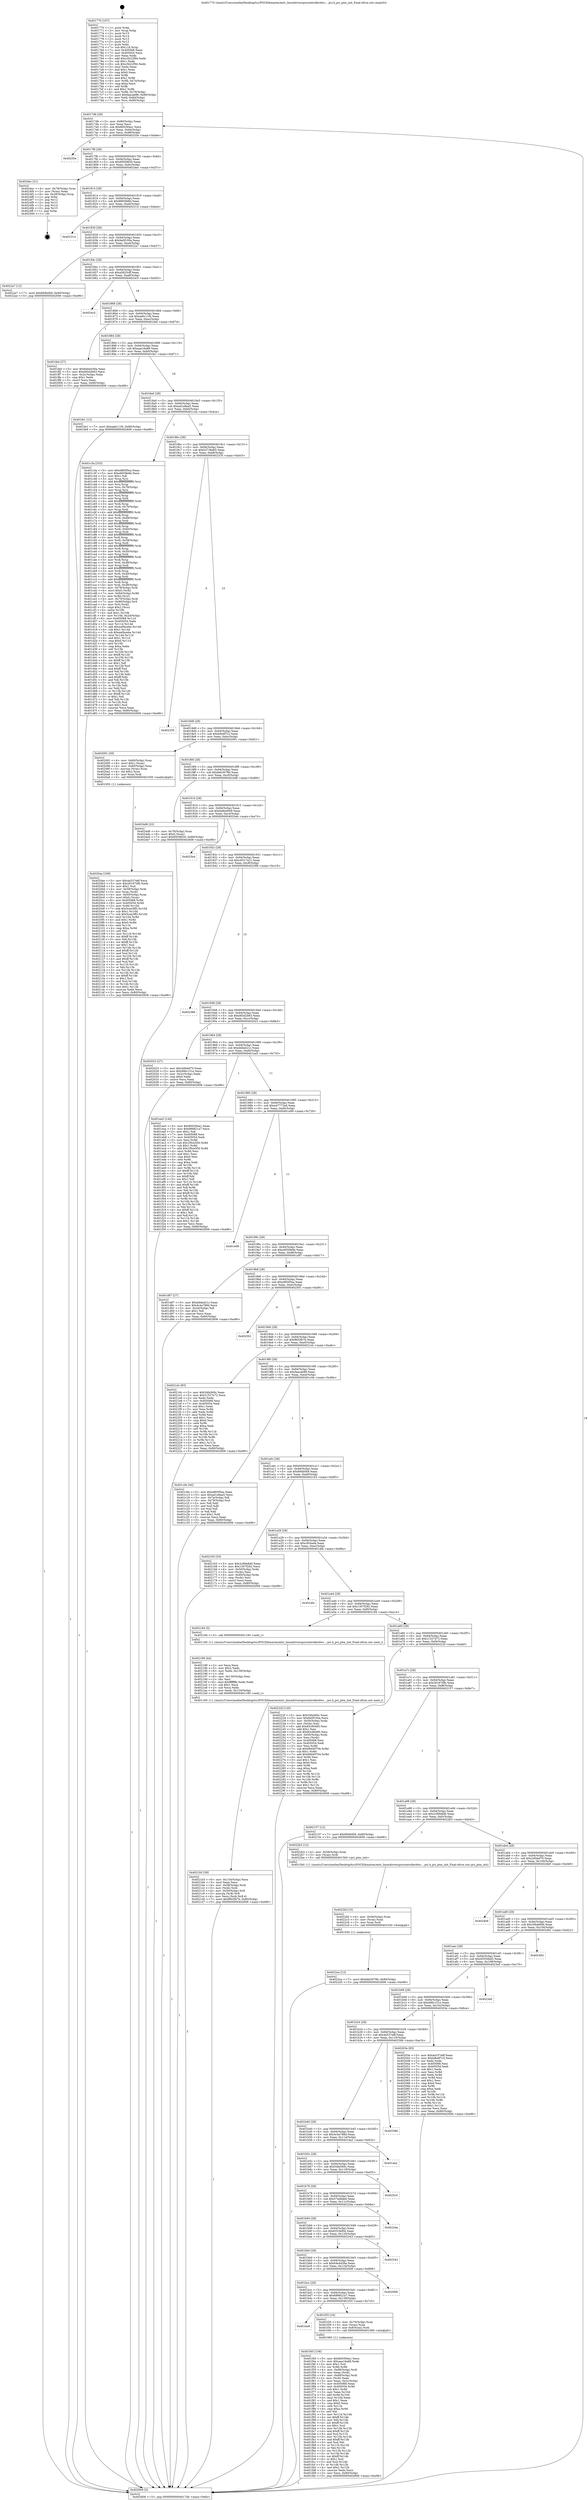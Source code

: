 digraph "0x401770" {
  label = "0x401770 (/mnt/c/Users/mathe/Desktop/tcc/POCII/binaries/extr_linuxdriverspcicontrollerdwc....pci.h_pci_ptm_init_Final-ollvm.out::main(0))"
  labelloc = "t"
  node[shape=record]

  Entry [label="",width=0.3,height=0.3,shape=circle,fillcolor=black,style=filled]
  "0x4017db" [label="{
     0x4017db [29]\l
     | [instrs]\l
     &nbsp;&nbsp;0x4017db \<+3\>: mov -0x80(%rbp),%eax\l
     &nbsp;&nbsp;0x4017de \<+2\>: mov %eax,%ecx\l
     &nbsp;&nbsp;0x4017e0 \<+6\>: sub $0x800394a1,%ecx\l
     &nbsp;&nbsp;0x4017e6 \<+6\>: mov %eax,-0x94(%rbp)\l
     &nbsp;&nbsp;0x4017ec \<+6\>: mov %ecx,-0x98(%rbp)\l
     &nbsp;&nbsp;0x4017f2 \<+6\>: je 000000000040255e \<main+0xdee\>\l
  }"]
  "0x40255e" [label="{
     0x40255e\l
  }", style=dashed]
  "0x4017f8" [label="{
     0x4017f8 [28]\l
     | [instrs]\l
     &nbsp;&nbsp;0x4017f8 \<+5\>: jmp 00000000004017fd \<main+0x8d\>\l
     &nbsp;&nbsp;0x4017fd \<+6\>: mov -0x94(%rbp),%eax\l
     &nbsp;&nbsp;0x401803 \<+5\>: sub $0x85f38630,%eax\l
     &nbsp;&nbsp;0x401808 \<+6\>: mov %eax,-0x9c(%rbp)\l
     &nbsp;&nbsp;0x40180e \<+6\>: je 00000000004024ec \<main+0xd7c\>\l
  }"]
  Exit [label="",width=0.3,height=0.3,shape=circle,fillcolor=black,style=filled,peripheries=2]
  "0x4024ec" [label="{
     0x4024ec [21]\l
     | [instrs]\l
     &nbsp;&nbsp;0x4024ec \<+4\>: mov -0x78(%rbp),%rax\l
     &nbsp;&nbsp;0x4024f0 \<+2\>: mov (%rax),%eax\l
     &nbsp;&nbsp;0x4024f2 \<+4\>: lea -0x28(%rbp),%rsp\l
     &nbsp;&nbsp;0x4024f6 \<+1\>: pop %rbx\l
     &nbsp;&nbsp;0x4024f7 \<+2\>: pop %r12\l
     &nbsp;&nbsp;0x4024f9 \<+2\>: pop %r13\l
     &nbsp;&nbsp;0x4024fb \<+2\>: pop %r14\l
     &nbsp;&nbsp;0x4024fd \<+2\>: pop %r15\l
     &nbsp;&nbsp;0x4024ff \<+1\>: pop %rbp\l
     &nbsp;&nbsp;0x402500 \<+1\>: ret\l
  }"]
  "0x401814" [label="{
     0x401814 [28]\l
     | [instrs]\l
     &nbsp;&nbsp;0x401814 \<+5\>: jmp 0000000000401819 \<main+0xa9\>\l
     &nbsp;&nbsp;0x401819 \<+6\>: mov -0x94(%rbp),%eax\l
     &nbsp;&nbsp;0x40181f \<+5\>: sub $0x8865fd8d,%eax\l
     &nbsp;&nbsp;0x401824 \<+6\>: mov %eax,-0xa0(%rbp)\l
     &nbsp;&nbsp;0x40182a \<+6\>: je 0000000000402314 \<main+0xba4\>\l
  }"]
  "0x4022ce" [label="{
     0x4022ce [12]\l
     | [instrs]\l
     &nbsp;&nbsp;0x4022ce \<+7\>: movl $0xbbb3078b,-0x80(%rbp)\l
     &nbsp;&nbsp;0x4022d5 \<+5\>: jmp 0000000000402606 \<main+0xe96\>\l
  }"]
  "0x402314" [label="{
     0x402314\l
  }", style=dashed]
  "0x401830" [label="{
     0x401830 [28]\l
     | [instrs]\l
     &nbsp;&nbsp;0x401830 \<+5\>: jmp 0000000000401835 \<main+0xc5\>\l
     &nbsp;&nbsp;0x401835 \<+6\>: mov -0x94(%rbp),%eax\l
     &nbsp;&nbsp;0x40183b \<+5\>: sub $0x9a0f100a,%eax\l
     &nbsp;&nbsp;0x401840 \<+6\>: mov %eax,-0xa4(%rbp)\l
     &nbsp;&nbsp;0x401846 \<+6\>: je 00000000004022a7 \<main+0xb37\>\l
  }"]
  "0x4022bf" [label="{
     0x4022bf [15]\l
     | [instrs]\l
     &nbsp;&nbsp;0x4022bf \<+4\>: mov -0x58(%rbp),%rax\l
     &nbsp;&nbsp;0x4022c3 \<+3\>: mov (%rax),%rax\l
     &nbsp;&nbsp;0x4022c6 \<+3\>: mov %rax,%rdi\l
     &nbsp;&nbsp;0x4022c9 \<+5\>: call 0000000000401030 \<free@plt\>\l
     | [calls]\l
     &nbsp;&nbsp;0x401030 \{1\} (unknown)\l
  }"]
  "0x4022a7" [label="{
     0x4022a7 [12]\l
     | [instrs]\l
     &nbsp;&nbsp;0x4022a7 \<+7\>: movl $0x894b0b9,-0x80(%rbp)\l
     &nbsp;&nbsp;0x4022ae \<+5\>: jmp 0000000000402606 \<main+0xe96\>\l
  }"]
  "0x40184c" [label="{
     0x40184c [28]\l
     | [instrs]\l
     &nbsp;&nbsp;0x40184c \<+5\>: jmp 0000000000401851 \<main+0xe1\>\l
     &nbsp;&nbsp;0x401851 \<+6\>: mov -0x94(%rbp),%eax\l
     &nbsp;&nbsp;0x401857 \<+5\>: sub $0xa5825cff,%eax\l
     &nbsp;&nbsp;0x40185c \<+6\>: mov %eax,-0xa8(%rbp)\l
     &nbsp;&nbsp;0x401862 \<+6\>: je 00000000004024c5 \<main+0xd55\>\l
  }"]
  "0x4021b5" [label="{
     0x4021b5 [39]\l
     | [instrs]\l
     &nbsp;&nbsp;0x4021b5 \<+6\>: mov -0x134(%rbp),%ecx\l
     &nbsp;&nbsp;0x4021bb \<+3\>: imul %eax,%ecx\l
     &nbsp;&nbsp;0x4021be \<+4\>: mov -0x58(%rbp),%rdi\l
     &nbsp;&nbsp;0x4021c2 \<+3\>: mov (%rdi),%rdi\l
     &nbsp;&nbsp;0x4021c5 \<+4\>: mov -0x50(%rbp),%r8\l
     &nbsp;&nbsp;0x4021c9 \<+3\>: movslq (%r8),%r8\l
     &nbsp;&nbsp;0x4021cc \<+4\>: mov %ecx,(%rdi,%r8,4)\l
     &nbsp;&nbsp;0x4021d0 \<+7\>: movl $0xf802fb7b,-0x80(%rbp)\l
     &nbsp;&nbsp;0x4021d7 \<+5\>: jmp 0000000000402606 \<main+0xe96\>\l
  }"]
  "0x4024c5" [label="{
     0x4024c5\l
  }", style=dashed]
  "0x401868" [label="{
     0x401868 [28]\l
     | [instrs]\l
     &nbsp;&nbsp;0x401868 \<+5\>: jmp 000000000040186d \<main+0xfd\>\l
     &nbsp;&nbsp;0x40186d \<+6\>: mov -0x94(%rbp),%eax\l
     &nbsp;&nbsp;0x401873 \<+5\>: sub $0xaa6c11f4,%eax\l
     &nbsp;&nbsp;0x401878 \<+6\>: mov %eax,-0xac(%rbp)\l
     &nbsp;&nbsp;0x40187e \<+6\>: je 0000000000401fed \<main+0x87d\>\l
  }"]
  "0x402189" [label="{
     0x402189 [44]\l
     | [instrs]\l
     &nbsp;&nbsp;0x402189 \<+2\>: xor %ecx,%ecx\l
     &nbsp;&nbsp;0x40218b \<+5\>: mov $0x2,%edx\l
     &nbsp;&nbsp;0x402190 \<+6\>: mov %edx,-0x130(%rbp)\l
     &nbsp;&nbsp;0x402196 \<+1\>: cltd\l
     &nbsp;&nbsp;0x402197 \<+6\>: mov -0x130(%rbp),%esi\l
     &nbsp;&nbsp;0x40219d \<+2\>: idiv %esi\l
     &nbsp;&nbsp;0x40219f \<+6\>: imul $0xfffffffe,%edx,%edx\l
     &nbsp;&nbsp;0x4021a5 \<+3\>: sub $0x1,%ecx\l
     &nbsp;&nbsp;0x4021a8 \<+2\>: sub %ecx,%edx\l
     &nbsp;&nbsp;0x4021aa \<+6\>: mov %edx,-0x134(%rbp)\l
     &nbsp;&nbsp;0x4021b0 \<+5\>: call 0000000000401160 \<next_i\>\l
     | [calls]\l
     &nbsp;&nbsp;0x401160 \{1\} (/mnt/c/Users/mathe/Desktop/tcc/POCII/binaries/extr_linuxdriverspcicontrollerdwc....pci.h_pci_ptm_init_Final-ollvm.out::next_i)\l
  }"]
  "0x401fed" [label="{
     0x401fed [27]\l
     | [instrs]\l
     &nbsp;&nbsp;0x401fed \<+5\>: mov $0x64e4436a,%eax\l
     &nbsp;&nbsp;0x401ff2 \<+5\>: mov $0xd65d2b63,%ecx\l
     &nbsp;&nbsp;0x401ff7 \<+3\>: mov -0x2c(%rbp),%edx\l
     &nbsp;&nbsp;0x401ffa \<+3\>: cmp $0x1,%edx\l
     &nbsp;&nbsp;0x401ffd \<+3\>: cmovl %ecx,%eax\l
     &nbsp;&nbsp;0x402000 \<+3\>: mov %eax,-0x80(%rbp)\l
     &nbsp;&nbsp;0x402003 \<+5\>: jmp 0000000000402606 \<main+0xe96\>\l
  }"]
  "0x401884" [label="{
     0x401884 [28]\l
     | [instrs]\l
     &nbsp;&nbsp;0x401884 \<+5\>: jmp 0000000000401889 \<main+0x119\>\l
     &nbsp;&nbsp;0x401889 \<+6\>: mov -0x94(%rbp),%eax\l
     &nbsp;&nbsp;0x40188f \<+5\>: sub $0xaaa16a88,%eax\l
     &nbsp;&nbsp;0x401894 \<+6\>: mov %eax,-0xb0(%rbp)\l
     &nbsp;&nbsp;0x40189a \<+6\>: je 0000000000401fe1 \<main+0x871\>\l
  }"]
  "0x4020ae" [label="{
     0x4020ae [169]\l
     | [instrs]\l
     &nbsp;&nbsp;0x4020ae \<+5\>: mov $0x4a537e8f,%ecx\l
     &nbsp;&nbsp;0x4020b3 \<+5\>: mov $0x261870fb,%edx\l
     &nbsp;&nbsp;0x4020b8 \<+3\>: mov $0x1,%sil\l
     &nbsp;&nbsp;0x4020bb \<+4\>: mov -0x58(%rbp),%rdi\l
     &nbsp;&nbsp;0x4020bf \<+3\>: mov %rax,(%rdi)\l
     &nbsp;&nbsp;0x4020c2 \<+4\>: mov -0x50(%rbp),%rax\l
     &nbsp;&nbsp;0x4020c6 \<+6\>: movl $0x0,(%rax)\l
     &nbsp;&nbsp;0x4020cc \<+8\>: mov 0x405068,%r8d\l
     &nbsp;&nbsp;0x4020d4 \<+8\>: mov 0x405054,%r9d\l
     &nbsp;&nbsp;0x4020dc \<+3\>: mov %r8d,%r10d\l
     &nbsp;&nbsp;0x4020df \<+7\>: add $0x5cea3ff3,%r10d\l
     &nbsp;&nbsp;0x4020e6 \<+4\>: sub $0x1,%r10d\l
     &nbsp;&nbsp;0x4020ea \<+7\>: sub $0x5cea3ff3,%r10d\l
     &nbsp;&nbsp;0x4020f1 \<+4\>: imul %r10d,%r8d\l
     &nbsp;&nbsp;0x4020f5 \<+4\>: and $0x1,%r8d\l
     &nbsp;&nbsp;0x4020f9 \<+4\>: cmp $0x0,%r8d\l
     &nbsp;&nbsp;0x4020fd \<+4\>: sete %r11b\l
     &nbsp;&nbsp;0x402101 \<+4\>: cmp $0xa,%r9d\l
     &nbsp;&nbsp;0x402105 \<+3\>: setl %bl\l
     &nbsp;&nbsp;0x402108 \<+3\>: mov %r11b,%r14b\l
     &nbsp;&nbsp;0x40210b \<+4\>: xor $0xff,%r14b\l
     &nbsp;&nbsp;0x40210f \<+3\>: mov %bl,%r15b\l
     &nbsp;&nbsp;0x402112 \<+4\>: xor $0xff,%r15b\l
     &nbsp;&nbsp;0x402116 \<+4\>: xor $0x1,%sil\l
     &nbsp;&nbsp;0x40211a \<+3\>: mov %r14b,%r12b\l
     &nbsp;&nbsp;0x40211d \<+4\>: and $0xff,%r12b\l
     &nbsp;&nbsp;0x402121 \<+3\>: and %sil,%r11b\l
     &nbsp;&nbsp;0x402124 \<+3\>: mov %r15b,%r13b\l
     &nbsp;&nbsp;0x402127 \<+4\>: and $0xff,%r13b\l
     &nbsp;&nbsp;0x40212b \<+3\>: and %sil,%bl\l
     &nbsp;&nbsp;0x40212e \<+3\>: or %r11b,%r12b\l
     &nbsp;&nbsp;0x402131 \<+3\>: or %bl,%r13b\l
     &nbsp;&nbsp;0x402134 \<+3\>: xor %r13b,%r12b\l
     &nbsp;&nbsp;0x402137 \<+3\>: or %r15b,%r14b\l
     &nbsp;&nbsp;0x40213a \<+4\>: xor $0xff,%r14b\l
     &nbsp;&nbsp;0x40213e \<+4\>: or $0x1,%sil\l
     &nbsp;&nbsp;0x402142 \<+3\>: and %sil,%r14b\l
     &nbsp;&nbsp;0x402145 \<+3\>: or %r14b,%r12b\l
     &nbsp;&nbsp;0x402148 \<+4\>: test $0x1,%r12b\l
     &nbsp;&nbsp;0x40214c \<+3\>: cmovne %edx,%ecx\l
     &nbsp;&nbsp;0x40214f \<+3\>: mov %ecx,-0x80(%rbp)\l
     &nbsp;&nbsp;0x402152 \<+5\>: jmp 0000000000402606 \<main+0xe96\>\l
  }"]
  "0x401fe1" [label="{
     0x401fe1 [12]\l
     | [instrs]\l
     &nbsp;&nbsp;0x401fe1 \<+7\>: movl $0xaa6c11f4,-0x80(%rbp)\l
     &nbsp;&nbsp;0x401fe8 \<+5\>: jmp 0000000000402606 \<main+0xe96\>\l
  }"]
  "0x4018a0" [label="{
     0x4018a0 [28]\l
     | [instrs]\l
     &nbsp;&nbsp;0x4018a0 \<+5\>: jmp 00000000004018a5 \<main+0x135\>\l
     &nbsp;&nbsp;0x4018a5 \<+6\>: mov -0x94(%rbp),%eax\l
     &nbsp;&nbsp;0x4018ab \<+5\>: sub $0xad1e8aa5,%eax\l
     &nbsp;&nbsp;0x4018b0 \<+6\>: mov %eax,-0xb4(%rbp)\l
     &nbsp;&nbsp;0x4018b6 \<+6\>: je 0000000000401c3a \<main+0x4ca\>\l
  }"]
  "0x401f45" [label="{
     0x401f45 [156]\l
     | [instrs]\l
     &nbsp;&nbsp;0x401f45 \<+5\>: mov $0x800394a1,%ecx\l
     &nbsp;&nbsp;0x401f4a \<+5\>: mov $0xaaa16a88,%edx\l
     &nbsp;&nbsp;0x401f4f \<+3\>: mov $0x1,%sil\l
     &nbsp;&nbsp;0x401f52 \<+3\>: xor %r8d,%r8d\l
     &nbsp;&nbsp;0x401f55 \<+4\>: mov -0x68(%rbp),%rdi\l
     &nbsp;&nbsp;0x401f59 \<+2\>: mov %eax,(%rdi)\l
     &nbsp;&nbsp;0x401f5b \<+4\>: mov -0x68(%rbp),%rdi\l
     &nbsp;&nbsp;0x401f5f \<+2\>: mov (%rdi),%eax\l
     &nbsp;&nbsp;0x401f61 \<+3\>: mov %eax,-0x2c(%rbp)\l
     &nbsp;&nbsp;0x401f64 \<+7\>: mov 0x405068,%eax\l
     &nbsp;&nbsp;0x401f6b \<+8\>: mov 0x405054,%r9d\l
     &nbsp;&nbsp;0x401f73 \<+4\>: sub $0x1,%r8d\l
     &nbsp;&nbsp;0x401f77 \<+3\>: mov %eax,%r10d\l
     &nbsp;&nbsp;0x401f7a \<+3\>: add %r8d,%r10d\l
     &nbsp;&nbsp;0x401f7d \<+4\>: imul %r10d,%eax\l
     &nbsp;&nbsp;0x401f81 \<+3\>: and $0x1,%eax\l
     &nbsp;&nbsp;0x401f84 \<+3\>: cmp $0x0,%eax\l
     &nbsp;&nbsp;0x401f87 \<+4\>: sete %r11b\l
     &nbsp;&nbsp;0x401f8b \<+4\>: cmp $0xa,%r9d\l
     &nbsp;&nbsp;0x401f8f \<+3\>: setl %bl\l
     &nbsp;&nbsp;0x401f92 \<+3\>: mov %r11b,%r14b\l
     &nbsp;&nbsp;0x401f95 \<+4\>: xor $0xff,%r14b\l
     &nbsp;&nbsp;0x401f99 \<+3\>: mov %bl,%r15b\l
     &nbsp;&nbsp;0x401f9c \<+4\>: xor $0xff,%r15b\l
     &nbsp;&nbsp;0x401fa0 \<+4\>: xor $0x1,%sil\l
     &nbsp;&nbsp;0x401fa4 \<+3\>: mov %r14b,%r12b\l
     &nbsp;&nbsp;0x401fa7 \<+4\>: and $0xff,%r12b\l
     &nbsp;&nbsp;0x401fab \<+3\>: and %sil,%r11b\l
     &nbsp;&nbsp;0x401fae \<+3\>: mov %r15b,%r13b\l
     &nbsp;&nbsp;0x401fb1 \<+4\>: and $0xff,%r13b\l
     &nbsp;&nbsp;0x401fb5 \<+3\>: and %sil,%bl\l
     &nbsp;&nbsp;0x401fb8 \<+3\>: or %r11b,%r12b\l
     &nbsp;&nbsp;0x401fbb \<+3\>: or %bl,%r13b\l
     &nbsp;&nbsp;0x401fbe \<+3\>: xor %r13b,%r12b\l
     &nbsp;&nbsp;0x401fc1 \<+3\>: or %r15b,%r14b\l
     &nbsp;&nbsp;0x401fc4 \<+4\>: xor $0xff,%r14b\l
     &nbsp;&nbsp;0x401fc8 \<+4\>: or $0x1,%sil\l
     &nbsp;&nbsp;0x401fcc \<+3\>: and %sil,%r14b\l
     &nbsp;&nbsp;0x401fcf \<+3\>: or %r14b,%r12b\l
     &nbsp;&nbsp;0x401fd2 \<+4\>: test $0x1,%r12b\l
     &nbsp;&nbsp;0x401fd6 \<+3\>: cmovne %edx,%ecx\l
     &nbsp;&nbsp;0x401fd9 \<+3\>: mov %ecx,-0x80(%rbp)\l
     &nbsp;&nbsp;0x401fdc \<+5\>: jmp 0000000000402606 \<main+0xe96\>\l
  }"]
  "0x401c3a" [label="{
     0x401c3a [333]\l
     | [instrs]\l
     &nbsp;&nbsp;0x401c3a \<+5\>: mov $0xe865f5ea,%eax\l
     &nbsp;&nbsp;0x401c3f \<+5\>: mov $0xe6058e9e,%ecx\l
     &nbsp;&nbsp;0x401c44 \<+2\>: mov $0x1,%dl\l
     &nbsp;&nbsp;0x401c46 \<+3\>: mov %rsp,%rsi\l
     &nbsp;&nbsp;0x401c49 \<+4\>: add $0xfffffffffffffff0,%rsi\l
     &nbsp;&nbsp;0x401c4d \<+3\>: mov %rsi,%rsp\l
     &nbsp;&nbsp;0x401c50 \<+4\>: mov %rsi,-0x78(%rbp)\l
     &nbsp;&nbsp;0x401c54 \<+3\>: mov %rsp,%rsi\l
     &nbsp;&nbsp;0x401c57 \<+4\>: add $0xfffffffffffffff0,%rsi\l
     &nbsp;&nbsp;0x401c5b \<+3\>: mov %rsi,%rsp\l
     &nbsp;&nbsp;0x401c5e \<+3\>: mov %rsp,%rdi\l
     &nbsp;&nbsp;0x401c61 \<+4\>: add $0xfffffffffffffff0,%rdi\l
     &nbsp;&nbsp;0x401c65 \<+3\>: mov %rdi,%rsp\l
     &nbsp;&nbsp;0x401c68 \<+4\>: mov %rdi,-0x70(%rbp)\l
     &nbsp;&nbsp;0x401c6c \<+3\>: mov %rsp,%rdi\l
     &nbsp;&nbsp;0x401c6f \<+4\>: add $0xfffffffffffffff0,%rdi\l
     &nbsp;&nbsp;0x401c73 \<+3\>: mov %rdi,%rsp\l
     &nbsp;&nbsp;0x401c76 \<+4\>: mov %rdi,-0x68(%rbp)\l
     &nbsp;&nbsp;0x401c7a \<+3\>: mov %rsp,%rdi\l
     &nbsp;&nbsp;0x401c7d \<+4\>: add $0xfffffffffffffff0,%rdi\l
     &nbsp;&nbsp;0x401c81 \<+3\>: mov %rdi,%rsp\l
     &nbsp;&nbsp;0x401c84 \<+4\>: mov %rdi,-0x60(%rbp)\l
     &nbsp;&nbsp;0x401c88 \<+3\>: mov %rsp,%rdi\l
     &nbsp;&nbsp;0x401c8b \<+4\>: add $0xfffffffffffffff0,%rdi\l
     &nbsp;&nbsp;0x401c8f \<+3\>: mov %rdi,%rsp\l
     &nbsp;&nbsp;0x401c92 \<+4\>: mov %rdi,-0x58(%rbp)\l
     &nbsp;&nbsp;0x401c96 \<+3\>: mov %rsp,%rdi\l
     &nbsp;&nbsp;0x401c99 \<+4\>: add $0xfffffffffffffff0,%rdi\l
     &nbsp;&nbsp;0x401c9d \<+3\>: mov %rdi,%rsp\l
     &nbsp;&nbsp;0x401ca0 \<+4\>: mov %rdi,-0x50(%rbp)\l
     &nbsp;&nbsp;0x401ca4 \<+3\>: mov %rsp,%rdi\l
     &nbsp;&nbsp;0x401ca7 \<+4\>: add $0xfffffffffffffff0,%rdi\l
     &nbsp;&nbsp;0x401cab \<+3\>: mov %rdi,%rsp\l
     &nbsp;&nbsp;0x401cae \<+4\>: mov %rdi,-0x48(%rbp)\l
     &nbsp;&nbsp;0x401cb2 \<+3\>: mov %rsp,%rdi\l
     &nbsp;&nbsp;0x401cb5 \<+4\>: add $0xfffffffffffffff0,%rdi\l
     &nbsp;&nbsp;0x401cb9 \<+3\>: mov %rdi,%rsp\l
     &nbsp;&nbsp;0x401cbc \<+4\>: mov %rdi,-0x40(%rbp)\l
     &nbsp;&nbsp;0x401cc0 \<+3\>: mov %rsp,%rdi\l
     &nbsp;&nbsp;0x401cc3 \<+4\>: add $0xfffffffffffffff0,%rdi\l
     &nbsp;&nbsp;0x401cc7 \<+3\>: mov %rdi,%rsp\l
     &nbsp;&nbsp;0x401cca \<+4\>: mov %rdi,-0x38(%rbp)\l
     &nbsp;&nbsp;0x401cce \<+4\>: mov -0x78(%rbp),%rdi\l
     &nbsp;&nbsp;0x401cd2 \<+6\>: movl $0x0,(%rdi)\l
     &nbsp;&nbsp;0x401cd8 \<+7\>: mov -0x84(%rbp),%r8d\l
     &nbsp;&nbsp;0x401cdf \<+3\>: mov %r8d,(%rsi)\l
     &nbsp;&nbsp;0x401ce2 \<+4\>: mov -0x70(%rbp),%rdi\l
     &nbsp;&nbsp;0x401ce6 \<+7\>: mov -0x90(%rbp),%r9\l
     &nbsp;&nbsp;0x401ced \<+3\>: mov %r9,(%rdi)\l
     &nbsp;&nbsp;0x401cf0 \<+3\>: cmpl $0x2,(%rsi)\l
     &nbsp;&nbsp;0x401cf3 \<+4\>: setne %r10b\l
     &nbsp;&nbsp;0x401cf7 \<+4\>: and $0x1,%r10b\l
     &nbsp;&nbsp;0x401cfb \<+4\>: mov %r10b,-0x2d(%rbp)\l
     &nbsp;&nbsp;0x401cff \<+8\>: mov 0x405068,%r11d\l
     &nbsp;&nbsp;0x401d07 \<+7\>: mov 0x405054,%ebx\l
     &nbsp;&nbsp;0x401d0e \<+3\>: mov %r11d,%r14d\l
     &nbsp;&nbsp;0x401d11 \<+7\>: add $0xea0bcebe,%r14d\l
     &nbsp;&nbsp;0x401d18 \<+4\>: sub $0x1,%r14d\l
     &nbsp;&nbsp;0x401d1c \<+7\>: sub $0xea0bcebe,%r14d\l
     &nbsp;&nbsp;0x401d23 \<+4\>: imul %r14d,%r11d\l
     &nbsp;&nbsp;0x401d27 \<+4\>: and $0x1,%r11d\l
     &nbsp;&nbsp;0x401d2b \<+4\>: cmp $0x0,%r11d\l
     &nbsp;&nbsp;0x401d2f \<+4\>: sete %r10b\l
     &nbsp;&nbsp;0x401d33 \<+3\>: cmp $0xa,%ebx\l
     &nbsp;&nbsp;0x401d36 \<+4\>: setl %r15b\l
     &nbsp;&nbsp;0x401d3a \<+3\>: mov %r10b,%r12b\l
     &nbsp;&nbsp;0x401d3d \<+4\>: xor $0xff,%r12b\l
     &nbsp;&nbsp;0x401d41 \<+3\>: mov %r15b,%r13b\l
     &nbsp;&nbsp;0x401d44 \<+4\>: xor $0xff,%r13b\l
     &nbsp;&nbsp;0x401d48 \<+3\>: xor $0x1,%dl\l
     &nbsp;&nbsp;0x401d4b \<+3\>: mov %r12b,%sil\l
     &nbsp;&nbsp;0x401d4e \<+4\>: and $0xff,%sil\l
     &nbsp;&nbsp;0x401d52 \<+3\>: and %dl,%r10b\l
     &nbsp;&nbsp;0x401d55 \<+3\>: mov %r13b,%dil\l
     &nbsp;&nbsp;0x401d58 \<+4\>: and $0xff,%dil\l
     &nbsp;&nbsp;0x401d5c \<+3\>: and %dl,%r15b\l
     &nbsp;&nbsp;0x401d5f \<+3\>: or %r10b,%sil\l
     &nbsp;&nbsp;0x401d62 \<+3\>: or %r15b,%dil\l
     &nbsp;&nbsp;0x401d65 \<+3\>: xor %dil,%sil\l
     &nbsp;&nbsp;0x401d68 \<+3\>: or %r13b,%r12b\l
     &nbsp;&nbsp;0x401d6b \<+4\>: xor $0xff,%r12b\l
     &nbsp;&nbsp;0x401d6f \<+3\>: or $0x1,%dl\l
     &nbsp;&nbsp;0x401d72 \<+3\>: and %dl,%r12b\l
     &nbsp;&nbsp;0x401d75 \<+3\>: or %r12b,%sil\l
     &nbsp;&nbsp;0x401d78 \<+4\>: test $0x1,%sil\l
     &nbsp;&nbsp;0x401d7c \<+3\>: cmovne %ecx,%eax\l
     &nbsp;&nbsp;0x401d7f \<+3\>: mov %eax,-0x80(%rbp)\l
     &nbsp;&nbsp;0x401d82 \<+5\>: jmp 0000000000402606 \<main+0xe96\>\l
  }"]
  "0x4018bc" [label="{
     0x4018bc [28]\l
     | [instrs]\l
     &nbsp;&nbsp;0x4018bc \<+5\>: jmp 00000000004018c1 \<main+0x151\>\l
     &nbsp;&nbsp;0x4018c1 \<+6\>: mov -0x94(%rbp),%eax\l
     &nbsp;&nbsp;0x4018c7 \<+5\>: sub $0xb3736e65,%eax\l
     &nbsp;&nbsp;0x4018cc \<+6\>: mov %eax,-0xb8(%rbp)\l
     &nbsp;&nbsp;0x4018d2 \<+6\>: je 0000000000402335 \<main+0xbc5\>\l
  }"]
  "0x401be8" [label="{
     0x401be8\l
  }", style=dashed]
  "0x402335" [label="{
     0x402335\l
  }", style=dashed]
  "0x4018d8" [label="{
     0x4018d8 [28]\l
     | [instrs]\l
     &nbsp;&nbsp;0x4018d8 \<+5\>: jmp 00000000004018dd \<main+0x16d\>\l
     &nbsp;&nbsp;0x4018dd \<+6\>: mov -0x94(%rbp),%eax\l
     &nbsp;&nbsp;0x4018e3 \<+5\>: sub $0xb9edf7c2,%eax\l
     &nbsp;&nbsp;0x4018e8 \<+6\>: mov %eax,-0xbc(%rbp)\l
     &nbsp;&nbsp;0x4018ee \<+6\>: je 0000000000402091 \<main+0x921\>\l
  }"]
  "0x401f35" [label="{
     0x401f35 [16]\l
     | [instrs]\l
     &nbsp;&nbsp;0x401f35 \<+4\>: mov -0x70(%rbp),%rax\l
     &nbsp;&nbsp;0x401f39 \<+3\>: mov (%rax),%rax\l
     &nbsp;&nbsp;0x401f3c \<+4\>: mov 0x8(%rax),%rdi\l
     &nbsp;&nbsp;0x401f40 \<+5\>: call 0000000000401060 \<atoi@plt\>\l
     | [calls]\l
     &nbsp;&nbsp;0x401060 \{1\} (unknown)\l
  }"]
  "0x402091" [label="{
     0x402091 [29]\l
     | [instrs]\l
     &nbsp;&nbsp;0x402091 \<+4\>: mov -0x60(%rbp),%rax\l
     &nbsp;&nbsp;0x402095 \<+6\>: movl $0x1,(%rax)\l
     &nbsp;&nbsp;0x40209b \<+4\>: mov -0x60(%rbp),%rax\l
     &nbsp;&nbsp;0x40209f \<+3\>: movslq (%rax),%rax\l
     &nbsp;&nbsp;0x4020a2 \<+4\>: shl $0x2,%rax\l
     &nbsp;&nbsp;0x4020a6 \<+3\>: mov %rax,%rdi\l
     &nbsp;&nbsp;0x4020a9 \<+5\>: call 0000000000401050 \<malloc@plt\>\l
     | [calls]\l
     &nbsp;&nbsp;0x401050 \{1\} (unknown)\l
  }"]
  "0x4018f4" [label="{
     0x4018f4 [28]\l
     | [instrs]\l
     &nbsp;&nbsp;0x4018f4 \<+5\>: jmp 00000000004018f9 \<main+0x189\>\l
     &nbsp;&nbsp;0x4018f9 \<+6\>: mov -0x94(%rbp),%eax\l
     &nbsp;&nbsp;0x4018ff \<+5\>: sub $0xbbb3078b,%eax\l
     &nbsp;&nbsp;0x401904 \<+6\>: mov %eax,-0xc0(%rbp)\l
     &nbsp;&nbsp;0x40190a \<+6\>: je 00000000004024d6 \<main+0xd66\>\l
  }"]
  "0x401bcc" [label="{
     0x401bcc [28]\l
     | [instrs]\l
     &nbsp;&nbsp;0x401bcc \<+5\>: jmp 0000000000401bd1 \<main+0x461\>\l
     &nbsp;&nbsp;0x401bd1 \<+6\>: mov -0x94(%rbp),%eax\l
     &nbsp;&nbsp;0x401bd7 \<+5\>: sub $0x686821a7,%eax\l
     &nbsp;&nbsp;0x401bdc \<+6\>: mov %eax,-0x128(%rbp)\l
     &nbsp;&nbsp;0x401be2 \<+6\>: je 0000000000401f35 \<main+0x7c5\>\l
  }"]
  "0x4024d6" [label="{
     0x4024d6 [22]\l
     | [instrs]\l
     &nbsp;&nbsp;0x4024d6 \<+4\>: mov -0x78(%rbp),%rax\l
     &nbsp;&nbsp;0x4024da \<+6\>: movl $0x0,(%rax)\l
     &nbsp;&nbsp;0x4024e0 \<+7\>: movl $0x85f38630,-0x80(%rbp)\l
     &nbsp;&nbsp;0x4024e7 \<+5\>: jmp 0000000000402606 \<main+0xe96\>\l
  }"]
  "0x401910" [label="{
     0x401910 [28]\l
     | [instrs]\l
     &nbsp;&nbsp;0x401910 \<+5\>: jmp 0000000000401915 \<main+0x1a5\>\l
     &nbsp;&nbsp;0x401915 \<+6\>: mov -0x94(%rbp),%eax\l
     &nbsp;&nbsp;0x40191b \<+5\>: sub $0xbe844649,%eax\l
     &nbsp;&nbsp;0x401920 \<+6\>: mov %eax,-0xc4(%rbp)\l
     &nbsp;&nbsp;0x401926 \<+6\>: je 00000000004025e4 \<main+0xe74\>\l
  }"]
  "0x402008" [label="{
     0x402008\l
  }", style=dashed]
  "0x4025e4" [label="{
     0x4025e4\l
  }", style=dashed]
  "0x40192c" [label="{
     0x40192c [28]\l
     | [instrs]\l
     &nbsp;&nbsp;0x40192c \<+5\>: jmp 0000000000401931 \<main+0x1c1\>\l
     &nbsp;&nbsp;0x401931 \<+6\>: mov -0x94(%rbp),%eax\l
     &nbsp;&nbsp;0x401937 \<+5\>: sub $0xc6317a21,%eax\l
     &nbsp;&nbsp;0x40193c \<+6\>: mov %eax,-0xc8(%rbp)\l
     &nbsp;&nbsp;0x401942 \<+6\>: je 0000000000402388 \<main+0xc18\>\l
  }"]
  "0x401bb0" [label="{
     0x401bb0 [28]\l
     | [instrs]\l
     &nbsp;&nbsp;0x401bb0 \<+5\>: jmp 0000000000401bb5 \<main+0x445\>\l
     &nbsp;&nbsp;0x401bb5 \<+6\>: mov -0x94(%rbp),%eax\l
     &nbsp;&nbsp;0x401bbb \<+5\>: sub $0x64e4436a,%eax\l
     &nbsp;&nbsp;0x401bc0 \<+6\>: mov %eax,-0x124(%rbp)\l
     &nbsp;&nbsp;0x401bc6 \<+6\>: je 0000000000402008 \<main+0x898\>\l
  }"]
  "0x402388" [label="{
     0x402388\l
  }", style=dashed]
  "0x401948" [label="{
     0x401948 [28]\l
     | [instrs]\l
     &nbsp;&nbsp;0x401948 \<+5\>: jmp 000000000040194d \<main+0x1dd\>\l
     &nbsp;&nbsp;0x40194d \<+6\>: mov -0x94(%rbp),%eax\l
     &nbsp;&nbsp;0x401953 \<+5\>: sub $0xd65d2b63,%eax\l
     &nbsp;&nbsp;0x401958 \<+6\>: mov %eax,-0xcc(%rbp)\l
     &nbsp;&nbsp;0x40195e \<+6\>: je 0000000000402023 \<main+0x8b3\>\l
  }"]
  "0x402543" [label="{
     0x402543\l
  }", style=dashed]
  "0x402023" [label="{
     0x402023 [27]\l
     | [instrs]\l
     &nbsp;&nbsp;0x402023 \<+5\>: mov $0x2d0def70,%eax\l
     &nbsp;&nbsp;0x402028 \<+5\>: mov $0x496c151e,%ecx\l
     &nbsp;&nbsp;0x40202d \<+3\>: mov -0x2c(%rbp),%edx\l
     &nbsp;&nbsp;0x402030 \<+3\>: cmp $0x0,%edx\l
     &nbsp;&nbsp;0x402033 \<+3\>: cmove %ecx,%eax\l
     &nbsp;&nbsp;0x402036 \<+3\>: mov %eax,-0x80(%rbp)\l
     &nbsp;&nbsp;0x402039 \<+5\>: jmp 0000000000402606 \<main+0xe96\>\l
  }"]
  "0x401964" [label="{
     0x401964 [28]\l
     | [instrs]\l
     &nbsp;&nbsp;0x401964 \<+5\>: jmp 0000000000401969 \<main+0x1f9\>\l
     &nbsp;&nbsp;0x401969 \<+6\>: mov -0x94(%rbp),%eax\l
     &nbsp;&nbsp;0x40196f \<+5\>: sub $0xddda421c,%eax\l
     &nbsp;&nbsp;0x401974 \<+6\>: mov %eax,-0xd0(%rbp)\l
     &nbsp;&nbsp;0x40197a \<+6\>: je 0000000000401ea5 \<main+0x735\>\l
  }"]
  "0x401b94" [label="{
     0x401b94 [28]\l
     | [instrs]\l
     &nbsp;&nbsp;0x401b94 \<+5\>: jmp 0000000000401b99 \<main+0x429\>\l
     &nbsp;&nbsp;0x401b99 \<+6\>: mov -0x94(%rbp),%eax\l
     &nbsp;&nbsp;0x401b9f \<+5\>: sub $0x6353bf04,%eax\l
     &nbsp;&nbsp;0x401ba4 \<+6\>: mov %eax,-0x120(%rbp)\l
     &nbsp;&nbsp;0x401baa \<+6\>: je 0000000000402543 \<main+0xdd3\>\l
  }"]
  "0x401ea5" [label="{
     0x401ea5 [144]\l
     | [instrs]\l
     &nbsp;&nbsp;0x401ea5 \<+5\>: mov $0x800394a1,%eax\l
     &nbsp;&nbsp;0x401eaa \<+5\>: mov $0x686821a7,%ecx\l
     &nbsp;&nbsp;0x401eaf \<+2\>: mov $0x1,%dl\l
     &nbsp;&nbsp;0x401eb1 \<+7\>: mov 0x405068,%esi\l
     &nbsp;&nbsp;0x401eb8 \<+7\>: mov 0x405054,%edi\l
     &nbsp;&nbsp;0x401ebf \<+3\>: mov %esi,%r8d\l
     &nbsp;&nbsp;0x401ec2 \<+7\>: sub $0x1f0ce500,%r8d\l
     &nbsp;&nbsp;0x401ec9 \<+4\>: sub $0x1,%r8d\l
     &nbsp;&nbsp;0x401ecd \<+7\>: add $0x1f0ce500,%r8d\l
     &nbsp;&nbsp;0x401ed4 \<+4\>: imul %r8d,%esi\l
     &nbsp;&nbsp;0x401ed8 \<+3\>: and $0x1,%esi\l
     &nbsp;&nbsp;0x401edb \<+3\>: cmp $0x0,%esi\l
     &nbsp;&nbsp;0x401ede \<+4\>: sete %r9b\l
     &nbsp;&nbsp;0x401ee2 \<+3\>: cmp $0xa,%edi\l
     &nbsp;&nbsp;0x401ee5 \<+4\>: setl %r10b\l
     &nbsp;&nbsp;0x401ee9 \<+3\>: mov %r9b,%r11b\l
     &nbsp;&nbsp;0x401eec \<+4\>: xor $0xff,%r11b\l
     &nbsp;&nbsp;0x401ef0 \<+3\>: mov %r10b,%bl\l
     &nbsp;&nbsp;0x401ef3 \<+3\>: xor $0xff,%bl\l
     &nbsp;&nbsp;0x401ef6 \<+3\>: xor $0x1,%dl\l
     &nbsp;&nbsp;0x401ef9 \<+3\>: mov %r11b,%r14b\l
     &nbsp;&nbsp;0x401efc \<+4\>: and $0xff,%r14b\l
     &nbsp;&nbsp;0x401f00 \<+3\>: and %dl,%r9b\l
     &nbsp;&nbsp;0x401f03 \<+3\>: mov %bl,%r15b\l
     &nbsp;&nbsp;0x401f06 \<+4\>: and $0xff,%r15b\l
     &nbsp;&nbsp;0x401f0a \<+3\>: and %dl,%r10b\l
     &nbsp;&nbsp;0x401f0d \<+3\>: or %r9b,%r14b\l
     &nbsp;&nbsp;0x401f10 \<+3\>: or %r10b,%r15b\l
     &nbsp;&nbsp;0x401f13 \<+3\>: xor %r15b,%r14b\l
     &nbsp;&nbsp;0x401f16 \<+3\>: or %bl,%r11b\l
     &nbsp;&nbsp;0x401f19 \<+4\>: xor $0xff,%r11b\l
     &nbsp;&nbsp;0x401f1d \<+3\>: or $0x1,%dl\l
     &nbsp;&nbsp;0x401f20 \<+3\>: and %dl,%r11b\l
     &nbsp;&nbsp;0x401f23 \<+3\>: or %r11b,%r14b\l
     &nbsp;&nbsp;0x401f26 \<+4\>: test $0x1,%r14b\l
     &nbsp;&nbsp;0x401f2a \<+3\>: cmovne %ecx,%eax\l
     &nbsp;&nbsp;0x401f2d \<+3\>: mov %eax,-0x80(%rbp)\l
     &nbsp;&nbsp;0x401f30 \<+5\>: jmp 0000000000402606 \<main+0xe96\>\l
  }"]
  "0x401980" [label="{
     0x401980 [28]\l
     | [instrs]\l
     &nbsp;&nbsp;0x401980 \<+5\>: jmp 0000000000401985 \<main+0x215\>\l
     &nbsp;&nbsp;0x401985 \<+6\>: mov -0x94(%rbp),%eax\l
     &nbsp;&nbsp;0x40198b \<+5\>: sub $0xe47772e6,%eax\l
     &nbsp;&nbsp;0x401990 \<+6\>: mov %eax,-0xd4(%rbp)\l
     &nbsp;&nbsp;0x401996 \<+6\>: je 0000000000401e99 \<main+0x729\>\l
  }"]
  "0x4022da" [label="{
     0x4022da\l
  }", style=dashed]
  "0x401e99" [label="{
     0x401e99\l
  }", style=dashed]
  "0x40199c" [label="{
     0x40199c [28]\l
     | [instrs]\l
     &nbsp;&nbsp;0x40199c \<+5\>: jmp 00000000004019a1 \<main+0x231\>\l
     &nbsp;&nbsp;0x4019a1 \<+6\>: mov -0x94(%rbp),%eax\l
     &nbsp;&nbsp;0x4019a7 \<+5\>: sub $0xe6058e9e,%eax\l
     &nbsp;&nbsp;0x4019ac \<+6\>: mov %eax,-0xd8(%rbp)\l
     &nbsp;&nbsp;0x4019b2 \<+6\>: je 0000000000401d87 \<main+0x617\>\l
  }"]
  "0x401b78" [label="{
     0x401b78 [28]\l
     | [instrs]\l
     &nbsp;&nbsp;0x401b78 \<+5\>: jmp 0000000000401b7d \<main+0x40d\>\l
     &nbsp;&nbsp;0x401b7d \<+6\>: mov -0x94(%rbp),%eax\l
     &nbsp;&nbsp;0x401b83 \<+5\>: sub $0x57ee8abd,%eax\l
     &nbsp;&nbsp;0x401b88 \<+6\>: mov %eax,-0x11c(%rbp)\l
     &nbsp;&nbsp;0x401b8e \<+6\>: je 00000000004022da \<main+0xb6a\>\l
  }"]
  "0x401d87" [label="{
     0x401d87 [27]\l
     | [instrs]\l
     &nbsp;&nbsp;0x401d87 \<+5\>: mov $0xddda421c,%eax\l
     &nbsp;&nbsp;0x401d8c \<+5\>: mov $0x4c4a788d,%ecx\l
     &nbsp;&nbsp;0x401d91 \<+3\>: mov -0x2d(%rbp),%dl\l
     &nbsp;&nbsp;0x401d94 \<+3\>: test $0x1,%dl\l
     &nbsp;&nbsp;0x401d97 \<+3\>: cmovne %ecx,%eax\l
     &nbsp;&nbsp;0x401d9a \<+3\>: mov %eax,-0x80(%rbp)\l
     &nbsp;&nbsp;0x401d9d \<+5\>: jmp 0000000000402606 \<main+0xe96\>\l
  }"]
  "0x4019b8" [label="{
     0x4019b8 [28]\l
     | [instrs]\l
     &nbsp;&nbsp;0x4019b8 \<+5\>: jmp 00000000004019bd \<main+0x24d\>\l
     &nbsp;&nbsp;0x4019bd \<+6\>: mov -0x94(%rbp),%eax\l
     &nbsp;&nbsp;0x4019c3 \<+5\>: sub $0xe865f5ea,%eax\l
     &nbsp;&nbsp;0x4019c8 \<+6\>: mov %eax,-0xdc(%rbp)\l
     &nbsp;&nbsp;0x4019ce \<+6\>: je 0000000000402501 \<main+0xd91\>\l
  }"]
  "0x4025c5" [label="{
     0x4025c5\l
  }", style=dashed]
  "0x402501" [label="{
     0x402501\l
  }", style=dashed]
  "0x4019d4" [label="{
     0x4019d4 [28]\l
     | [instrs]\l
     &nbsp;&nbsp;0x4019d4 \<+5\>: jmp 00000000004019d9 \<main+0x269\>\l
     &nbsp;&nbsp;0x4019d9 \<+6\>: mov -0x94(%rbp),%eax\l
     &nbsp;&nbsp;0x4019df \<+5\>: sub $0xf802fb7b,%eax\l
     &nbsp;&nbsp;0x4019e4 \<+6\>: mov %eax,-0xe0(%rbp)\l
     &nbsp;&nbsp;0x4019ea \<+6\>: je 00000000004021dc \<main+0xa6c\>\l
  }"]
  "0x401b5c" [label="{
     0x401b5c [28]\l
     | [instrs]\l
     &nbsp;&nbsp;0x401b5c \<+5\>: jmp 0000000000401b61 \<main+0x3f1\>\l
     &nbsp;&nbsp;0x401b61 \<+6\>: mov -0x94(%rbp),%eax\l
     &nbsp;&nbsp;0x401b67 \<+5\>: sub $0x54fa560c,%eax\l
     &nbsp;&nbsp;0x401b6c \<+6\>: mov %eax,-0x118(%rbp)\l
     &nbsp;&nbsp;0x401b72 \<+6\>: je 00000000004025c5 \<main+0xe55\>\l
  }"]
  "0x4021dc" [label="{
     0x4021dc [83]\l
     | [instrs]\l
     &nbsp;&nbsp;0x4021dc \<+5\>: mov $0x54fa560c,%eax\l
     &nbsp;&nbsp;0x4021e1 \<+5\>: mov $0x21527e72,%ecx\l
     &nbsp;&nbsp;0x4021e6 \<+2\>: xor %edx,%edx\l
     &nbsp;&nbsp;0x4021e8 \<+7\>: mov 0x405068,%esi\l
     &nbsp;&nbsp;0x4021ef \<+7\>: mov 0x405054,%edi\l
     &nbsp;&nbsp;0x4021f6 \<+3\>: sub $0x1,%edx\l
     &nbsp;&nbsp;0x4021f9 \<+3\>: mov %esi,%r8d\l
     &nbsp;&nbsp;0x4021fc \<+3\>: add %edx,%r8d\l
     &nbsp;&nbsp;0x4021ff \<+4\>: imul %r8d,%esi\l
     &nbsp;&nbsp;0x402203 \<+3\>: and $0x1,%esi\l
     &nbsp;&nbsp;0x402206 \<+3\>: cmp $0x0,%esi\l
     &nbsp;&nbsp;0x402209 \<+4\>: sete %r9b\l
     &nbsp;&nbsp;0x40220d \<+3\>: cmp $0xa,%edi\l
     &nbsp;&nbsp;0x402210 \<+4\>: setl %r10b\l
     &nbsp;&nbsp;0x402214 \<+3\>: mov %r9b,%r11b\l
     &nbsp;&nbsp;0x402217 \<+3\>: and %r10b,%r11b\l
     &nbsp;&nbsp;0x40221a \<+3\>: xor %r10b,%r9b\l
     &nbsp;&nbsp;0x40221d \<+3\>: or %r9b,%r11b\l
     &nbsp;&nbsp;0x402220 \<+4\>: test $0x1,%r11b\l
     &nbsp;&nbsp;0x402224 \<+3\>: cmovne %ecx,%eax\l
     &nbsp;&nbsp;0x402227 \<+3\>: mov %eax,-0x80(%rbp)\l
     &nbsp;&nbsp;0x40222a \<+5\>: jmp 0000000000402606 \<main+0xe96\>\l
  }"]
  "0x4019f0" [label="{
     0x4019f0 [28]\l
     | [instrs]\l
     &nbsp;&nbsp;0x4019f0 \<+5\>: jmp 00000000004019f5 \<main+0x285\>\l
     &nbsp;&nbsp;0x4019f5 \<+6\>: mov -0x94(%rbp),%eax\l
     &nbsp;&nbsp;0x4019fb \<+5\>: sub $0xfaacab88,%eax\l
     &nbsp;&nbsp;0x401a00 \<+6\>: mov %eax,-0xe4(%rbp)\l
     &nbsp;&nbsp;0x401a06 \<+6\>: je 0000000000401c0e \<main+0x49e\>\l
  }"]
  "0x401da2" [label="{
     0x401da2\l
  }", style=dashed]
  "0x401c0e" [label="{
     0x401c0e [44]\l
     | [instrs]\l
     &nbsp;&nbsp;0x401c0e \<+5\>: mov $0xe865f5ea,%eax\l
     &nbsp;&nbsp;0x401c13 \<+5\>: mov $0xad1e8aa5,%ecx\l
     &nbsp;&nbsp;0x401c18 \<+3\>: mov -0x7a(%rbp),%dl\l
     &nbsp;&nbsp;0x401c1b \<+4\>: mov -0x79(%rbp),%sil\l
     &nbsp;&nbsp;0x401c1f \<+3\>: mov %dl,%dil\l
     &nbsp;&nbsp;0x401c22 \<+3\>: and %sil,%dil\l
     &nbsp;&nbsp;0x401c25 \<+3\>: xor %sil,%dl\l
     &nbsp;&nbsp;0x401c28 \<+3\>: or %dl,%dil\l
     &nbsp;&nbsp;0x401c2b \<+4\>: test $0x1,%dil\l
     &nbsp;&nbsp;0x401c2f \<+3\>: cmovne %ecx,%eax\l
     &nbsp;&nbsp;0x401c32 \<+3\>: mov %eax,-0x80(%rbp)\l
     &nbsp;&nbsp;0x401c35 \<+5\>: jmp 0000000000402606 \<main+0xe96\>\l
  }"]
  "0x401a0c" [label="{
     0x401a0c [28]\l
     | [instrs]\l
     &nbsp;&nbsp;0x401a0c \<+5\>: jmp 0000000000401a11 \<main+0x2a1\>\l
     &nbsp;&nbsp;0x401a11 \<+6\>: mov -0x94(%rbp),%eax\l
     &nbsp;&nbsp;0x401a17 \<+5\>: sub $0x894b0b9,%eax\l
     &nbsp;&nbsp;0x401a1c \<+6\>: mov %eax,-0xe8(%rbp)\l
     &nbsp;&nbsp;0x401a22 \<+6\>: je 0000000000402163 \<main+0x9f3\>\l
  }"]
  "0x402606" [label="{
     0x402606 [5]\l
     | [instrs]\l
     &nbsp;&nbsp;0x402606 \<+5\>: jmp 00000000004017db \<main+0x6b\>\l
  }"]
  "0x401770" [label="{
     0x401770 [107]\l
     | [instrs]\l
     &nbsp;&nbsp;0x401770 \<+1\>: push %rbp\l
     &nbsp;&nbsp;0x401771 \<+3\>: mov %rsp,%rbp\l
     &nbsp;&nbsp;0x401774 \<+2\>: push %r15\l
     &nbsp;&nbsp;0x401776 \<+2\>: push %r14\l
     &nbsp;&nbsp;0x401778 \<+2\>: push %r13\l
     &nbsp;&nbsp;0x40177a \<+2\>: push %r12\l
     &nbsp;&nbsp;0x40177c \<+1\>: push %rbx\l
     &nbsp;&nbsp;0x40177d \<+7\>: sub $0x118,%rsp\l
     &nbsp;&nbsp;0x401784 \<+7\>: mov 0x405068,%eax\l
     &nbsp;&nbsp;0x40178b \<+7\>: mov 0x405054,%ecx\l
     &nbsp;&nbsp;0x401792 \<+2\>: mov %eax,%edx\l
     &nbsp;&nbsp;0x401794 \<+6\>: add $0xc5b22f94,%edx\l
     &nbsp;&nbsp;0x40179a \<+3\>: sub $0x1,%edx\l
     &nbsp;&nbsp;0x40179d \<+6\>: sub $0xc5b22f94,%edx\l
     &nbsp;&nbsp;0x4017a3 \<+3\>: imul %edx,%eax\l
     &nbsp;&nbsp;0x4017a6 \<+3\>: and $0x1,%eax\l
     &nbsp;&nbsp;0x4017a9 \<+3\>: cmp $0x0,%eax\l
     &nbsp;&nbsp;0x4017ac \<+4\>: sete %r8b\l
     &nbsp;&nbsp;0x4017b0 \<+4\>: and $0x1,%r8b\l
     &nbsp;&nbsp;0x4017b4 \<+4\>: mov %r8b,-0x7a(%rbp)\l
     &nbsp;&nbsp;0x4017b8 \<+3\>: cmp $0xa,%ecx\l
     &nbsp;&nbsp;0x4017bb \<+4\>: setl %r8b\l
     &nbsp;&nbsp;0x4017bf \<+4\>: and $0x1,%r8b\l
     &nbsp;&nbsp;0x4017c3 \<+4\>: mov %r8b,-0x79(%rbp)\l
     &nbsp;&nbsp;0x4017c7 \<+7\>: movl $0xfaacab88,-0x80(%rbp)\l
     &nbsp;&nbsp;0x4017ce \<+6\>: mov %edi,-0x84(%rbp)\l
     &nbsp;&nbsp;0x4017d4 \<+7\>: mov %rsi,-0x90(%rbp)\l
  }"]
  "0x401b40" [label="{
     0x401b40 [28]\l
     | [instrs]\l
     &nbsp;&nbsp;0x401b40 \<+5\>: jmp 0000000000401b45 \<main+0x3d5\>\l
     &nbsp;&nbsp;0x401b45 \<+6\>: mov -0x94(%rbp),%eax\l
     &nbsp;&nbsp;0x401b4b \<+5\>: sub $0x4c4a788d,%eax\l
     &nbsp;&nbsp;0x401b50 \<+6\>: mov %eax,-0x114(%rbp)\l
     &nbsp;&nbsp;0x401b56 \<+6\>: je 0000000000401da2 \<main+0x632\>\l
  }"]
  "0x40258b" [label="{
     0x40258b\l
  }", style=dashed]
  "0x402163" [label="{
     0x402163 [33]\l
     | [instrs]\l
     &nbsp;&nbsp;0x402163 \<+5\>: mov $0x2c90b8d0,%eax\l
     &nbsp;&nbsp;0x402168 \<+5\>: mov $0x1307f292,%ecx\l
     &nbsp;&nbsp;0x40216d \<+4\>: mov -0x50(%rbp),%rdx\l
     &nbsp;&nbsp;0x402171 \<+2\>: mov (%rdx),%esi\l
     &nbsp;&nbsp;0x402173 \<+4\>: mov -0x60(%rbp),%rdx\l
     &nbsp;&nbsp;0x402177 \<+2\>: cmp (%rdx),%esi\l
     &nbsp;&nbsp;0x402179 \<+3\>: cmovl %ecx,%eax\l
     &nbsp;&nbsp;0x40217c \<+3\>: mov %eax,-0x80(%rbp)\l
     &nbsp;&nbsp;0x40217f \<+5\>: jmp 0000000000402606 \<main+0xe96\>\l
  }"]
  "0x401a28" [label="{
     0x401a28 [28]\l
     | [instrs]\l
     &nbsp;&nbsp;0x401a28 \<+5\>: jmp 0000000000401a2d \<main+0x2bd\>\l
     &nbsp;&nbsp;0x401a2d \<+6\>: mov -0x94(%rbp),%eax\l
     &nbsp;&nbsp;0x401a33 \<+5\>: sub $0xc954ada,%eax\l
     &nbsp;&nbsp;0x401a38 \<+6\>: mov %eax,-0xec(%rbp)\l
     &nbsp;&nbsp;0x401a3e \<+6\>: je 0000000000401dfa \<main+0x68a\>\l
  }"]
  "0x401b24" [label="{
     0x401b24 [28]\l
     | [instrs]\l
     &nbsp;&nbsp;0x401b24 \<+5\>: jmp 0000000000401b29 \<main+0x3b9\>\l
     &nbsp;&nbsp;0x401b29 \<+6\>: mov -0x94(%rbp),%eax\l
     &nbsp;&nbsp;0x401b2f \<+5\>: sub $0x4a537e8f,%eax\l
     &nbsp;&nbsp;0x401b34 \<+6\>: mov %eax,-0x110(%rbp)\l
     &nbsp;&nbsp;0x401b3a \<+6\>: je 000000000040258b \<main+0xe1b\>\l
  }"]
  "0x401dfa" [label="{
     0x401dfa\l
  }", style=dashed]
  "0x401a44" [label="{
     0x401a44 [28]\l
     | [instrs]\l
     &nbsp;&nbsp;0x401a44 \<+5\>: jmp 0000000000401a49 \<main+0x2d9\>\l
     &nbsp;&nbsp;0x401a49 \<+6\>: mov -0x94(%rbp),%eax\l
     &nbsp;&nbsp;0x401a4f \<+5\>: sub $0x1307f292,%eax\l
     &nbsp;&nbsp;0x401a54 \<+6\>: mov %eax,-0xf0(%rbp)\l
     &nbsp;&nbsp;0x401a5a \<+6\>: je 0000000000402184 \<main+0xa14\>\l
  }"]
  "0x40203e" [label="{
     0x40203e [83]\l
     | [instrs]\l
     &nbsp;&nbsp;0x40203e \<+5\>: mov $0x4a537e8f,%eax\l
     &nbsp;&nbsp;0x402043 \<+5\>: mov $0xb9edf7c2,%ecx\l
     &nbsp;&nbsp;0x402048 \<+2\>: xor %edx,%edx\l
     &nbsp;&nbsp;0x40204a \<+7\>: mov 0x405068,%esi\l
     &nbsp;&nbsp;0x402051 \<+7\>: mov 0x405054,%edi\l
     &nbsp;&nbsp;0x402058 \<+3\>: sub $0x1,%edx\l
     &nbsp;&nbsp;0x40205b \<+3\>: mov %esi,%r8d\l
     &nbsp;&nbsp;0x40205e \<+3\>: add %edx,%r8d\l
     &nbsp;&nbsp;0x402061 \<+4\>: imul %r8d,%esi\l
     &nbsp;&nbsp;0x402065 \<+3\>: and $0x1,%esi\l
     &nbsp;&nbsp;0x402068 \<+3\>: cmp $0x0,%esi\l
     &nbsp;&nbsp;0x40206b \<+4\>: sete %r9b\l
     &nbsp;&nbsp;0x40206f \<+3\>: cmp $0xa,%edi\l
     &nbsp;&nbsp;0x402072 \<+4\>: setl %r10b\l
     &nbsp;&nbsp;0x402076 \<+3\>: mov %r9b,%r11b\l
     &nbsp;&nbsp;0x402079 \<+3\>: and %r10b,%r11b\l
     &nbsp;&nbsp;0x40207c \<+3\>: xor %r10b,%r9b\l
     &nbsp;&nbsp;0x40207f \<+3\>: or %r9b,%r11b\l
     &nbsp;&nbsp;0x402082 \<+4\>: test $0x1,%r11b\l
     &nbsp;&nbsp;0x402086 \<+3\>: cmovne %ecx,%eax\l
     &nbsp;&nbsp;0x402089 \<+3\>: mov %eax,-0x80(%rbp)\l
     &nbsp;&nbsp;0x40208c \<+5\>: jmp 0000000000402606 \<main+0xe96\>\l
  }"]
  "0x402184" [label="{
     0x402184 [5]\l
     | [instrs]\l
     &nbsp;&nbsp;0x402184 \<+5\>: call 0000000000401160 \<next_i\>\l
     | [calls]\l
     &nbsp;&nbsp;0x401160 \{1\} (/mnt/c/Users/mathe/Desktop/tcc/POCII/binaries/extr_linuxdriverspcicontrollerdwc....pci.h_pci_ptm_init_Final-ollvm.out::next_i)\l
  }"]
  "0x401a60" [label="{
     0x401a60 [28]\l
     | [instrs]\l
     &nbsp;&nbsp;0x401a60 \<+5\>: jmp 0000000000401a65 \<main+0x2f5\>\l
     &nbsp;&nbsp;0x401a65 \<+6\>: mov -0x94(%rbp),%eax\l
     &nbsp;&nbsp;0x401a6b \<+5\>: sub $0x21527e72,%eax\l
     &nbsp;&nbsp;0x401a70 \<+6\>: mov %eax,-0xf4(%rbp)\l
     &nbsp;&nbsp;0x401a76 \<+6\>: je 000000000040222f \<main+0xabf\>\l
  }"]
  "0x401b08" [label="{
     0x401b08 [28]\l
     | [instrs]\l
     &nbsp;&nbsp;0x401b08 \<+5\>: jmp 0000000000401b0d \<main+0x39d\>\l
     &nbsp;&nbsp;0x401b0d \<+6\>: mov -0x94(%rbp),%eax\l
     &nbsp;&nbsp;0x401b13 \<+5\>: sub $0x496c151e,%eax\l
     &nbsp;&nbsp;0x401b18 \<+6\>: mov %eax,-0x10c(%rbp)\l
     &nbsp;&nbsp;0x401b1e \<+6\>: je 000000000040203e \<main+0x8ce\>\l
  }"]
  "0x40222f" [label="{
     0x40222f [120]\l
     | [instrs]\l
     &nbsp;&nbsp;0x40222f \<+5\>: mov $0x54fa560c,%eax\l
     &nbsp;&nbsp;0x402234 \<+5\>: mov $0x9a0f100a,%ecx\l
     &nbsp;&nbsp;0x402239 \<+4\>: mov -0x50(%rbp),%rdx\l
     &nbsp;&nbsp;0x40223d \<+2\>: mov (%rdx),%esi\l
     &nbsp;&nbsp;0x40223f \<+6\>: add $0x83c90485,%esi\l
     &nbsp;&nbsp;0x402245 \<+3\>: add $0x1,%esi\l
     &nbsp;&nbsp;0x402248 \<+6\>: sub $0x83c90485,%esi\l
     &nbsp;&nbsp;0x40224e \<+4\>: mov -0x50(%rbp),%rdx\l
     &nbsp;&nbsp;0x402252 \<+2\>: mov %esi,(%rdx)\l
     &nbsp;&nbsp;0x402254 \<+7\>: mov 0x405068,%esi\l
     &nbsp;&nbsp;0x40225b \<+7\>: mov 0x405054,%edi\l
     &nbsp;&nbsp;0x402262 \<+3\>: mov %esi,%r8d\l
     &nbsp;&nbsp;0x402265 \<+7\>: sub $0x68d49704,%r8d\l
     &nbsp;&nbsp;0x40226c \<+4\>: sub $0x1,%r8d\l
     &nbsp;&nbsp;0x402270 \<+7\>: add $0x68d49704,%r8d\l
     &nbsp;&nbsp;0x402277 \<+4\>: imul %r8d,%esi\l
     &nbsp;&nbsp;0x40227b \<+3\>: and $0x1,%esi\l
     &nbsp;&nbsp;0x40227e \<+3\>: cmp $0x0,%esi\l
     &nbsp;&nbsp;0x402281 \<+4\>: sete %r9b\l
     &nbsp;&nbsp;0x402285 \<+3\>: cmp $0xa,%edi\l
     &nbsp;&nbsp;0x402288 \<+4\>: setl %r10b\l
     &nbsp;&nbsp;0x40228c \<+3\>: mov %r9b,%r11b\l
     &nbsp;&nbsp;0x40228f \<+3\>: and %r10b,%r11b\l
     &nbsp;&nbsp;0x402292 \<+3\>: xor %r10b,%r9b\l
     &nbsp;&nbsp;0x402295 \<+3\>: or %r9b,%r11b\l
     &nbsp;&nbsp;0x402298 \<+4\>: test $0x1,%r11b\l
     &nbsp;&nbsp;0x40229c \<+3\>: cmovne %ecx,%eax\l
     &nbsp;&nbsp;0x40229f \<+3\>: mov %eax,-0x80(%rbp)\l
     &nbsp;&nbsp;0x4022a2 \<+5\>: jmp 0000000000402606 \<main+0xe96\>\l
  }"]
  "0x401a7c" [label="{
     0x401a7c [28]\l
     | [instrs]\l
     &nbsp;&nbsp;0x401a7c \<+5\>: jmp 0000000000401a81 \<main+0x311\>\l
     &nbsp;&nbsp;0x401a81 \<+6\>: mov -0x94(%rbp),%eax\l
     &nbsp;&nbsp;0x401a87 \<+5\>: sub $0x261870fb,%eax\l
     &nbsp;&nbsp;0x401a8c \<+6\>: mov %eax,-0xf8(%rbp)\l
     &nbsp;&nbsp;0x401a92 \<+6\>: je 0000000000402157 \<main+0x9e7\>\l
  }"]
  "0x4023e0" [label="{
     0x4023e0\l
  }", style=dashed]
  "0x402157" [label="{
     0x402157 [12]\l
     | [instrs]\l
     &nbsp;&nbsp;0x402157 \<+7\>: movl $0x894b0b9,-0x80(%rbp)\l
     &nbsp;&nbsp;0x40215e \<+5\>: jmp 0000000000402606 \<main+0xe96\>\l
  }"]
  "0x401a98" [label="{
     0x401a98 [28]\l
     | [instrs]\l
     &nbsp;&nbsp;0x401a98 \<+5\>: jmp 0000000000401a9d \<main+0x32d\>\l
     &nbsp;&nbsp;0x401a9d \<+6\>: mov -0x94(%rbp),%eax\l
     &nbsp;&nbsp;0x401aa3 \<+5\>: sub $0x2c90b8d0,%eax\l
     &nbsp;&nbsp;0x401aa8 \<+6\>: mov %eax,-0xfc(%rbp)\l
     &nbsp;&nbsp;0x401aae \<+6\>: je 00000000004022b3 \<main+0xb43\>\l
  }"]
  "0x401aec" [label="{
     0x401aec [28]\l
     | [instrs]\l
     &nbsp;&nbsp;0x401aec \<+5\>: jmp 0000000000401af1 \<main+0x381\>\l
     &nbsp;&nbsp;0x401af1 \<+6\>: mov -0x94(%rbp),%eax\l
     &nbsp;&nbsp;0x401af7 \<+5\>: sub $0x45554bd5,%eax\l
     &nbsp;&nbsp;0x401afc \<+6\>: mov %eax,-0x108(%rbp)\l
     &nbsp;&nbsp;0x401b02 \<+6\>: je 00000000004023e0 \<main+0xc70\>\l
  }"]
  "0x4022b3" [label="{
     0x4022b3 [12]\l
     | [instrs]\l
     &nbsp;&nbsp;0x4022b3 \<+4\>: mov -0x58(%rbp),%rax\l
     &nbsp;&nbsp;0x4022b7 \<+3\>: mov (%rax),%rdi\l
     &nbsp;&nbsp;0x4022ba \<+5\>: call 00000000004015b0 \<pci_ptm_init\>\l
     | [calls]\l
     &nbsp;&nbsp;0x4015b0 \{1\} (/mnt/c/Users/mathe/Desktop/tcc/POCII/binaries/extr_linuxdriverspcicontrollerdwc....pci.h_pci_ptm_init_Final-ollvm.out::pci_ptm_init)\l
  }"]
  "0x401ab4" [label="{
     0x401ab4 [28]\l
     | [instrs]\l
     &nbsp;&nbsp;0x401ab4 \<+5\>: jmp 0000000000401ab9 \<main+0x349\>\l
     &nbsp;&nbsp;0x401ab9 \<+6\>: mov -0x94(%rbp),%eax\l
     &nbsp;&nbsp;0x401abf \<+5\>: sub $0x2d0def70,%eax\l
     &nbsp;&nbsp;0x401ac4 \<+6\>: mov %eax,-0x100(%rbp)\l
     &nbsp;&nbsp;0x401aca \<+6\>: je 00000000004024b9 \<main+0xd49\>\l
  }"]
  "0x402492" [label="{
     0x402492\l
  }", style=dashed]
  "0x4024b9" [label="{
     0x4024b9\l
  }", style=dashed]
  "0x401ad0" [label="{
     0x401ad0 [28]\l
     | [instrs]\l
     &nbsp;&nbsp;0x401ad0 \<+5\>: jmp 0000000000401ad5 \<main+0x365\>\l
     &nbsp;&nbsp;0x401ad5 \<+6\>: mov -0x94(%rbp),%eax\l
     &nbsp;&nbsp;0x401adb \<+5\>: sub $0x3f4de60b,%eax\l
     &nbsp;&nbsp;0x401ae0 \<+6\>: mov %eax,-0x104(%rbp)\l
     &nbsp;&nbsp;0x401ae6 \<+6\>: je 0000000000402492 \<main+0xd22\>\l
  }"]
  Entry -> "0x401770" [label=" 1"]
  "0x4017db" -> "0x40255e" [label=" 0"]
  "0x4017db" -> "0x4017f8" [label=" 20"]
  "0x4024ec" -> Exit [label=" 1"]
  "0x4017f8" -> "0x4024ec" [label=" 1"]
  "0x4017f8" -> "0x401814" [label=" 19"]
  "0x4024d6" -> "0x402606" [label=" 1"]
  "0x401814" -> "0x402314" [label=" 0"]
  "0x401814" -> "0x401830" [label=" 19"]
  "0x4022ce" -> "0x402606" [label=" 1"]
  "0x401830" -> "0x4022a7" [label=" 1"]
  "0x401830" -> "0x40184c" [label=" 18"]
  "0x4022bf" -> "0x4022ce" [label=" 1"]
  "0x40184c" -> "0x4024c5" [label=" 0"]
  "0x40184c" -> "0x401868" [label=" 18"]
  "0x4022b3" -> "0x4022bf" [label=" 1"]
  "0x401868" -> "0x401fed" [label=" 1"]
  "0x401868" -> "0x401884" [label=" 17"]
  "0x4022a7" -> "0x402606" [label=" 1"]
  "0x401884" -> "0x401fe1" [label=" 1"]
  "0x401884" -> "0x4018a0" [label=" 16"]
  "0x40222f" -> "0x402606" [label=" 1"]
  "0x4018a0" -> "0x401c3a" [label=" 1"]
  "0x4018a0" -> "0x4018bc" [label=" 15"]
  "0x4021dc" -> "0x402606" [label=" 1"]
  "0x4018bc" -> "0x402335" [label=" 0"]
  "0x4018bc" -> "0x4018d8" [label=" 15"]
  "0x4021b5" -> "0x402606" [label=" 1"]
  "0x4018d8" -> "0x402091" [label=" 1"]
  "0x4018d8" -> "0x4018f4" [label=" 14"]
  "0x402189" -> "0x4021b5" [label=" 1"]
  "0x4018f4" -> "0x4024d6" [label=" 1"]
  "0x4018f4" -> "0x401910" [label=" 13"]
  "0x402163" -> "0x402606" [label=" 2"]
  "0x401910" -> "0x4025e4" [label=" 0"]
  "0x401910" -> "0x40192c" [label=" 13"]
  "0x402157" -> "0x402606" [label=" 1"]
  "0x40192c" -> "0x402388" [label=" 0"]
  "0x40192c" -> "0x401948" [label=" 13"]
  "0x402091" -> "0x4020ae" [label=" 1"]
  "0x401948" -> "0x402023" [label=" 1"]
  "0x401948" -> "0x401964" [label=" 12"]
  "0x40203e" -> "0x402606" [label=" 1"]
  "0x401964" -> "0x401ea5" [label=" 1"]
  "0x401964" -> "0x401980" [label=" 11"]
  "0x401fed" -> "0x402606" [label=" 1"]
  "0x401980" -> "0x401e99" [label=" 0"]
  "0x401980" -> "0x40199c" [label=" 11"]
  "0x401fe1" -> "0x402606" [label=" 1"]
  "0x40199c" -> "0x401d87" [label=" 1"]
  "0x40199c" -> "0x4019b8" [label=" 10"]
  "0x401f35" -> "0x401f45" [label=" 1"]
  "0x4019b8" -> "0x402501" [label=" 0"]
  "0x4019b8" -> "0x4019d4" [label=" 10"]
  "0x401bcc" -> "0x401be8" [label=" 0"]
  "0x4019d4" -> "0x4021dc" [label=" 1"]
  "0x4019d4" -> "0x4019f0" [label=" 9"]
  "0x402184" -> "0x402189" [label=" 1"]
  "0x4019f0" -> "0x401c0e" [label=" 1"]
  "0x4019f0" -> "0x401a0c" [label=" 8"]
  "0x401c0e" -> "0x402606" [label=" 1"]
  "0x401770" -> "0x4017db" [label=" 1"]
  "0x402606" -> "0x4017db" [label=" 19"]
  "0x401bb0" -> "0x401bcc" [label=" 1"]
  "0x401c3a" -> "0x402606" [label=" 1"]
  "0x401d87" -> "0x402606" [label=" 1"]
  "0x401ea5" -> "0x402606" [label=" 1"]
  "0x4020ae" -> "0x402606" [label=" 1"]
  "0x401a0c" -> "0x402163" [label=" 2"]
  "0x401a0c" -> "0x401a28" [label=" 6"]
  "0x401b94" -> "0x401bb0" [label=" 1"]
  "0x401a28" -> "0x401dfa" [label=" 0"]
  "0x401a28" -> "0x401a44" [label=" 6"]
  "0x402023" -> "0x402606" [label=" 1"]
  "0x401a44" -> "0x402184" [label=" 1"]
  "0x401a44" -> "0x401a60" [label=" 5"]
  "0x401b78" -> "0x401b94" [label=" 1"]
  "0x401a60" -> "0x40222f" [label=" 1"]
  "0x401a60" -> "0x401a7c" [label=" 4"]
  "0x401f45" -> "0x402606" [label=" 1"]
  "0x401a7c" -> "0x402157" [label=" 1"]
  "0x401a7c" -> "0x401a98" [label=" 3"]
  "0x401b5c" -> "0x401b78" [label=" 1"]
  "0x401a98" -> "0x4022b3" [label=" 1"]
  "0x401a98" -> "0x401ab4" [label=" 2"]
  "0x401bcc" -> "0x401f35" [label=" 1"]
  "0x401ab4" -> "0x4024b9" [label=" 0"]
  "0x401ab4" -> "0x401ad0" [label=" 2"]
  "0x401b40" -> "0x401b5c" [label=" 1"]
  "0x401ad0" -> "0x402492" [label=" 0"]
  "0x401ad0" -> "0x401aec" [label=" 2"]
  "0x401b5c" -> "0x4025c5" [label=" 0"]
  "0x401aec" -> "0x4023e0" [label=" 0"]
  "0x401aec" -> "0x401b08" [label=" 2"]
  "0x401b78" -> "0x4022da" [label=" 0"]
  "0x401b08" -> "0x40203e" [label=" 1"]
  "0x401b08" -> "0x401b24" [label=" 1"]
  "0x401b94" -> "0x402543" [label=" 0"]
  "0x401b24" -> "0x40258b" [label=" 0"]
  "0x401b24" -> "0x401b40" [label=" 1"]
  "0x401bb0" -> "0x402008" [label=" 0"]
  "0x401b40" -> "0x401da2" [label=" 0"]
}
